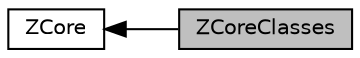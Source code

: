 digraph "ZCoreClasses"
{
  edge [fontname="Helvetica",fontsize="10",labelfontname="Helvetica",labelfontsize="10"];
  node [fontname="Helvetica",fontsize="10",shape=record];
  rankdir=LR;
  Node1 [label="ZCore",height=0.2,width=0.4,color="black", fillcolor="white", style="filled",URL="$group__z_core.html",tooltip="The core classes, enumerators ,defintions and utility methods of the library. "];
  Node0 [label="ZCoreClasses",height=0.2,width=0.4,color="black", fillcolor="grey75", style="filled", fontcolor="black"];
  Node1->Node0 [shape=plaintext, dir="back", style="solid"];
}
